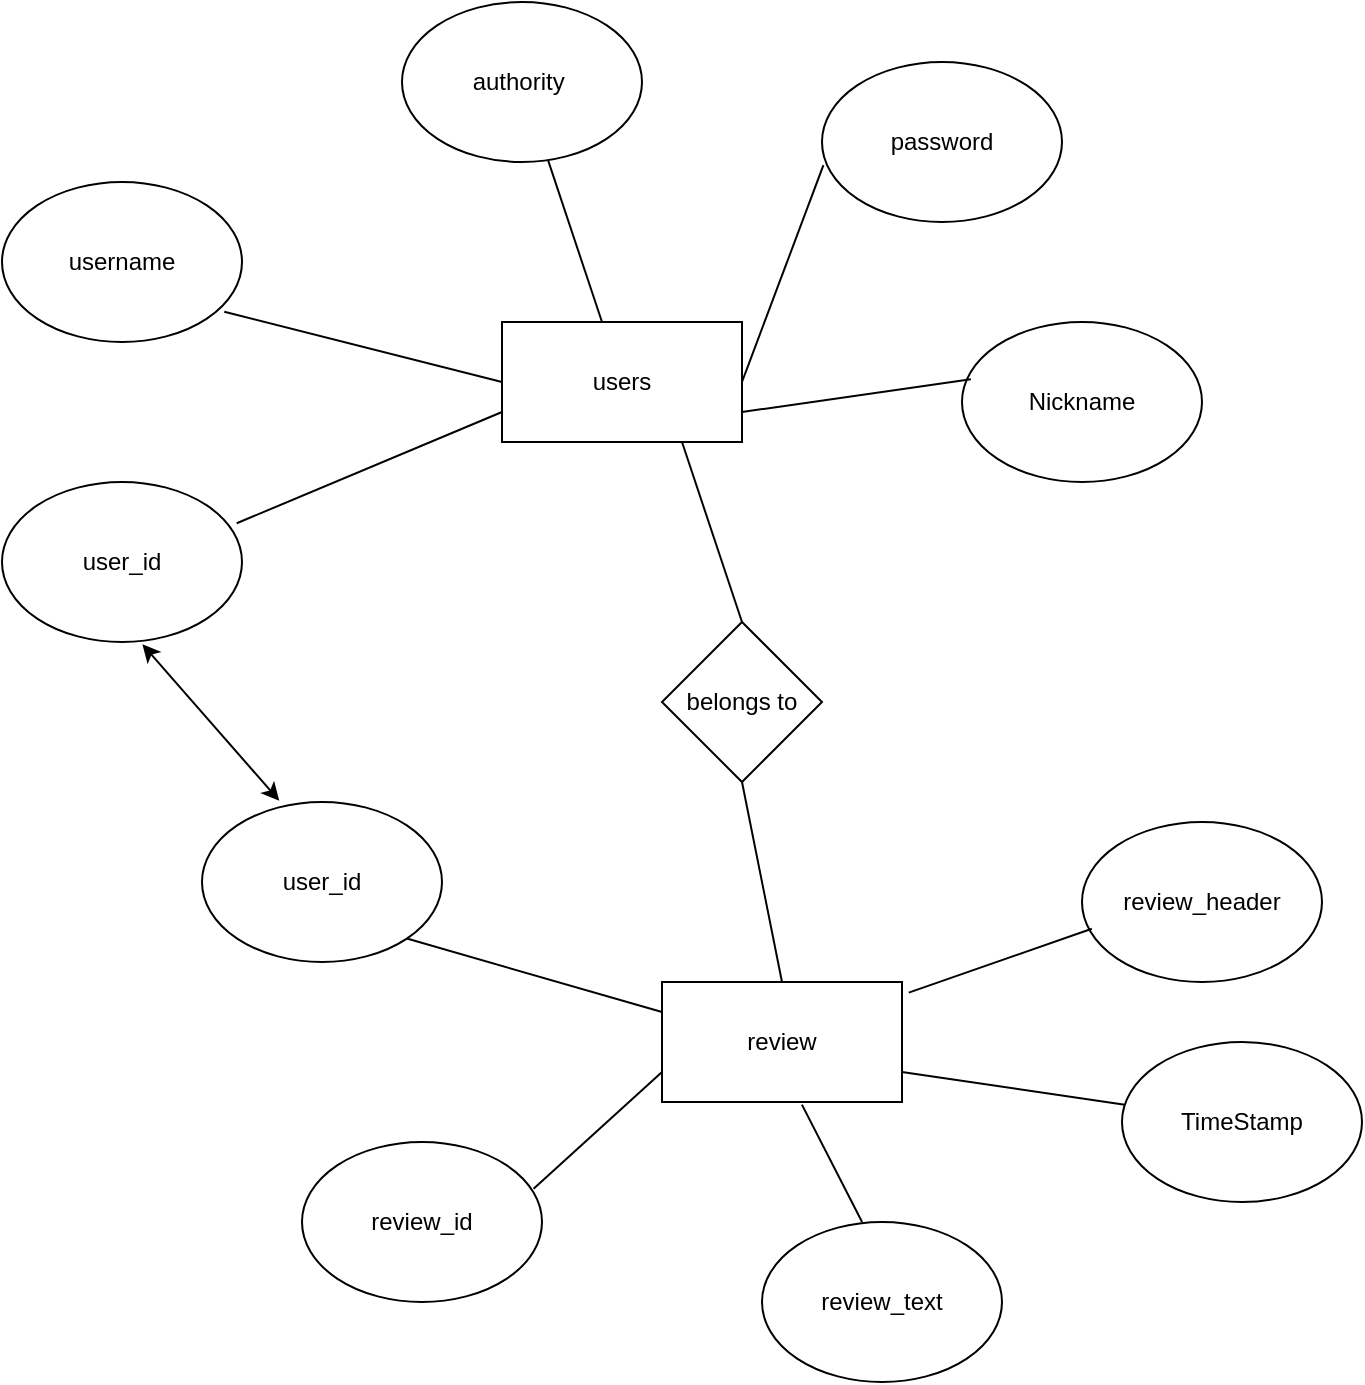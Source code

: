 <mxfile version="10.5.9" type="device"><diagram id="KtaEBQntKhaZ8FGrLxBG" name="Page-1"><mxGraphModel dx="1180" dy="575" grid="1" gridSize="10" guides="1" tooltips="1" connect="1" arrows="1" fold="1" page="1" pageScale="1" pageWidth="827" pageHeight="1169" math="0" shadow="0"><root><mxCell id="0"/><mxCell id="1" parent="0"/><mxCell id="-qwdLEOzM1Wxfe2MKlhA-1" value="users" style="rounded=0;whiteSpace=wrap;html=1;" vertex="1" parent="1"><mxGeometry x="370" y="200" width="120" height="60" as="geometry"/></mxCell><mxCell id="-qwdLEOzM1Wxfe2MKlhA-2" value="username&lt;br&gt;" style="ellipse;whiteSpace=wrap;html=1;" vertex="1" parent="1"><mxGeometry x="120" y="130" width="120" height="80" as="geometry"/></mxCell><mxCell id="-qwdLEOzM1Wxfe2MKlhA-3" value="password&lt;br&gt;" style="ellipse;whiteSpace=wrap;html=1;" vertex="1" parent="1"><mxGeometry x="530" y="70" width="120" height="80" as="geometry"/></mxCell><mxCell id="-qwdLEOzM1Wxfe2MKlhA-4" value="user_id&lt;br&gt;" style="ellipse;whiteSpace=wrap;html=1;" vertex="1" parent="1"><mxGeometry x="120" y="280" width="120" height="80" as="geometry"/></mxCell><mxCell id="-qwdLEOzM1Wxfe2MKlhA-5" value="authority&amp;nbsp;" style="ellipse;whiteSpace=wrap;html=1;" vertex="1" parent="1"><mxGeometry x="320" y="40" width="120" height="80" as="geometry"/></mxCell><mxCell id="-qwdLEOzM1Wxfe2MKlhA-7" value="" style="endArrow=none;html=1;" edge="1" parent="1" source="-qwdLEOzM1Wxfe2MKlhA-1" target="-qwdLEOzM1Wxfe2MKlhA-5"><mxGeometry width="50" height="50" relative="1" as="geometry"><mxPoint x="120" y="430" as="sourcePoint"/><mxPoint x="170" y="380" as="targetPoint"/></mxGeometry></mxCell><mxCell id="-qwdLEOzM1Wxfe2MKlhA-8" value="" style="endArrow=none;html=1;entryX=0.926;entryY=0.811;entryDx=0;entryDy=0;entryPerimeter=0;exitX=0;exitY=0.5;exitDx=0;exitDy=0;" edge="1" parent="1" source="-qwdLEOzM1Wxfe2MKlhA-1" target="-qwdLEOzM1Wxfe2MKlhA-2"><mxGeometry width="50" height="50" relative="1" as="geometry"><mxPoint x="120" y="430" as="sourcePoint"/><mxPoint x="170" y="380" as="targetPoint"/></mxGeometry></mxCell><mxCell id="-qwdLEOzM1Wxfe2MKlhA-9" value="" style="endArrow=none;html=1;entryX=0.978;entryY=0.258;entryDx=0;entryDy=0;entryPerimeter=0;exitX=0;exitY=0.75;exitDx=0;exitDy=0;" edge="1" parent="1" source="-qwdLEOzM1Wxfe2MKlhA-1" target="-qwdLEOzM1Wxfe2MKlhA-4"><mxGeometry width="50" height="50" relative="1" as="geometry"><mxPoint x="120" y="430" as="sourcePoint"/><mxPoint x="170" y="380" as="targetPoint"/></mxGeometry></mxCell><mxCell id="-qwdLEOzM1Wxfe2MKlhA-10" value="" style="endArrow=none;html=1;entryX=0.006;entryY=0.644;entryDx=0;entryDy=0;entryPerimeter=0;exitX=1;exitY=0.5;exitDx=0;exitDy=0;" edge="1" parent="1" source="-qwdLEOzM1Wxfe2MKlhA-1" target="-qwdLEOzM1Wxfe2MKlhA-3"><mxGeometry width="50" height="50" relative="1" as="geometry"><mxPoint x="488" y="210" as="sourcePoint"/><mxPoint x="170" y="380" as="targetPoint"/></mxGeometry></mxCell><mxCell id="-qwdLEOzM1Wxfe2MKlhA-11" value="review" style="rounded=0;whiteSpace=wrap;html=1;direction=west;" vertex="1" parent="1"><mxGeometry x="450" y="530" width="120" height="60" as="geometry"/></mxCell><mxCell id="-qwdLEOzM1Wxfe2MKlhA-12" value="belongs to" style="rhombus;whiteSpace=wrap;html=1;" vertex="1" parent="1"><mxGeometry x="450" y="350" width="80" height="80" as="geometry"/></mxCell><mxCell id="-qwdLEOzM1Wxfe2MKlhA-13" value="" style="endArrow=none;html=1;entryX=0.75;entryY=1;entryDx=0;entryDy=0;exitX=0.5;exitY=0;exitDx=0;exitDy=0;" edge="1" parent="1" source="-qwdLEOzM1Wxfe2MKlhA-12" target="-qwdLEOzM1Wxfe2MKlhA-1"><mxGeometry width="50" height="50" relative="1" as="geometry"><mxPoint x="120" y="640" as="sourcePoint"/><mxPoint x="170" y="590" as="targetPoint"/></mxGeometry></mxCell><mxCell id="-qwdLEOzM1Wxfe2MKlhA-14" value="" style="endArrow=none;html=1;entryX=0.5;entryY=1;entryDx=0;entryDy=0;exitX=0.5;exitY=1;exitDx=0;exitDy=0;" edge="1" parent="1" source="-qwdLEOzM1Wxfe2MKlhA-12" target="-qwdLEOzM1Wxfe2MKlhA-11"><mxGeometry width="50" height="50" relative="1" as="geometry"><mxPoint x="120" y="640" as="sourcePoint"/><mxPoint x="170" y="590" as="targetPoint"/></mxGeometry></mxCell><mxCell id="-qwdLEOzM1Wxfe2MKlhA-15" value="review_id" style="ellipse;whiteSpace=wrap;html=1;" vertex="1" parent="1"><mxGeometry x="270" y="610" width="120" height="80" as="geometry"/></mxCell><mxCell id="-qwdLEOzM1Wxfe2MKlhA-16" value="" style="endArrow=none;html=1;entryX=1;entryY=0.25;entryDx=0;entryDy=0;exitX=0.965;exitY=0.292;exitDx=0;exitDy=0;exitPerimeter=0;" edge="1" parent="1" source="-qwdLEOzM1Wxfe2MKlhA-15" target="-qwdLEOzM1Wxfe2MKlhA-11"><mxGeometry width="50" height="50" relative="1" as="geometry"><mxPoint x="120" y="710" as="sourcePoint"/><mxPoint x="170" y="660" as="targetPoint"/></mxGeometry></mxCell><mxCell id="-qwdLEOzM1Wxfe2MKlhA-17" value="user_id&lt;br&gt;" style="ellipse;whiteSpace=wrap;html=1;" vertex="1" parent="1"><mxGeometry x="220" y="440" width="120" height="80" as="geometry"/></mxCell><mxCell id="-qwdLEOzM1Wxfe2MKlhA-18" value="" style="endArrow=none;html=1;entryX=1;entryY=0.75;entryDx=0;entryDy=0;exitX=1;exitY=1;exitDx=0;exitDy=0;" edge="1" parent="1" source="-qwdLEOzM1Wxfe2MKlhA-17" target="-qwdLEOzM1Wxfe2MKlhA-11"><mxGeometry width="50" height="50" relative="1" as="geometry"><mxPoint x="120" y="760" as="sourcePoint"/><mxPoint x="170" y="710" as="targetPoint"/></mxGeometry></mxCell><mxCell id="-qwdLEOzM1Wxfe2MKlhA-19" value="" style="endArrow=classic;startArrow=classic;html=1;entryX=0.585;entryY=1.014;entryDx=0;entryDy=0;entryPerimeter=0;exitX=0.322;exitY=-0.008;exitDx=0;exitDy=0;exitPerimeter=0;" edge="1" parent="1" source="-qwdLEOzM1Wxfe2MKlhA-17" target="-qwdLEOzM1Wxfe2MKlhA-4"><mxGeometry width="50" height="50" relative="1" as="geometry"><mxPoint x="120" y="760" as="sourcePoint"/><mxPoint x="170" y="710" as="targetPoint"/></mxGeometry></mxCell><mxCell id="-qwdLEOzM1Wxfe2MKlhA-20" value="review_text" style="ellipse;whiteSpace=wrap;html=1;" vertex="1" parent="1"><mxGeometry x="500" y="650" width="120" height="80" as="geometry"/></mxCell><mxCell id="-qwdLEOzM1Wxfe2MKlhA-23" value="Nickname" style="ellipse;whiteSpace=wrap;html=1;" vertex="1" parent="1"><mxGeometry x="600" y="200" width="120" height="80" as="geometry"/></mxCell><mxCell id="-qwdLEOzM1Wxfe2MKlhA-24" value="" style="endArrow=none;html=1;entryX=0.037;entryY=0.358;entryDx=0;entryDy=0;entryPerimeter=0;exitX=1;exitY=0.75;exitDx=0;exitDy=0;" edge="1" parent="1" source="-qwdLEOzM1Wxfe2MKlhA-1" target="-qwdLEOzM1Wxfe2MKlhA-23"><mxGeometry width="50" height="50" relative="1" as="geometry"><mxPoint x="120" y="800" as="sourcePoint"/><mxPoint x="170" y="750" as="targetPoint"/></mxGeometry></mxCell><mxCell id="-qwdLEOzM1Wxfe2MKlhA-25" value="" style="endArrow=none;html=1;entryX=0.417;entryY=-0.022;entryDx=0;entryDy=0;entryPerimeter=0;exitX=0.417;exitY=0;exitDx=0;exitDy=0;exitPerimeter=0;" edge="1" parent="1" source="-qwdLEOzM1Wxfe2MKlhA-20" target="-qwdLEOzM1Wxfe2MKlhA-11"><mxGeometry width="50" height="50" relative="1" as="geometry"><mxPoint x="120" y="800" as="sourcePoint"/><mxPoint x="170" y="750" as="targetPoint"/></mxGeometry></mxCell><mxCell id="-qwdLEOzM1Wxfe2MKlhA-26" value="" style="endArrow=none;html=1;exitX=0;exitY=0.25;exitDx=0;exitDy=0;" edge="1" parent="1" source="-qwdLEOzM1Wxfe2MKlhA-11" target="-qwdLEOzM1Wxfe2MKlhA-27"><mxGeometry width="50" height="50" relative="1" as="geometry"><mxPoint x="625" y="635" as="sourcePoint"/><mxPoint x="675" y="585" as="targetPoint"/></mxGeometry></mxCell><mxCell id="-qwdLEOzM1Wxfe2MKlhA-27" value="TimeStamp" style="ellipse;whiteSpace=wrap;html=1;" vertex="1" parent="1"><mxGeometry x="680" y="560" width="120" height="80" as="geometry"/></mxCell><mxCell id="-qwdLEOzM1Wxfe2MKlhA-28" value="review_header" style="ellipse;whiteSpace=wrap;html=1;" vertex="1" parent="1"><mxGeometry x="660" y="450" width="120" height="80" as="geometry"/></mxCell><mxCell id="-qwdLEOzM1Wxfe2MKlhA-29" value="" style="endArrow=none;html=1;entryX=0.041;entryY=0.667;entryDx=0;entryDy=0;entryPerimeter=0;exitX=-0.028;exitY=0.911;exitDx=0;exitDy=0;exitPerimeter=0;" edge="1" parent="1" source="-qwdLEOzM1Wxfe2MKlhA-11" target="-qwdLEOzM1Wxfe2MKlhA-28"><mxGeometry width="50" height="50" relative="1" as="geometry"><mxPoint x="120" y="800" as="sourcePoint"/><mxPoint x="170" y="750" as="targetPoint"/></mxGeometry></mxCell></root></mxGraphModel></diagram></mxfile>